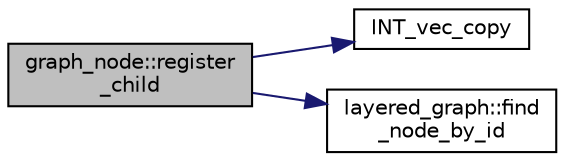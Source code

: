 digraph "graph_node::register_child"
{
  edge [fontname="Helvetica",fontsize="10",labelfontname="Helvetica",labelfontsize="10"];
  node [fontname="Helvetica",fontsize="10",shape=record];
  rankdir="LR";
  Node231 [label="graph_node::register\l_child",height=0.2,width=0.4,color="black", fillcolor="grey75", style="filled", fontcolor="black"];
  Node231 -> Node232 [color="midnightblue",fontsize="10",style="solid",fontname="Helvetica"];
  Node232 [label="INT_vec_copy",height=0.2,width=0.4,color="black", fillcolor="white", style="filled",URL="$df/dbf/sajeeb_8_c.html#ac2d875e27e009af6ec04d17254d11075"];
  Node231 -> Node233 [color="midnightblue",fontsize="10",style="solid",fontname="Helvetica"];
  Node233 [label="layered_graph::find\l_node_by_id",height=0.2,width=0.4,color="black", fillcolor="white", style="filled",URL="$da/db1/classlayered__graph.html#a380a87fc8f87f526f71e13670fe5ef12"];
}
